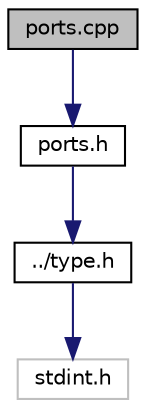 digraph "ports.cpp"
{
 // LATEX_PDF_SIZE
  edge [fontname="Helvetica",fontsize="10",labelfontname="Helvetica",labelfontsize="10"];
  node [fontname="Helvetica",fontsize="10",shape=record];
  Node0 [label="ports.cpp",height=0.2,width=0.4,color="black", fillcolor="grey75", style="filled", fontcolor="black",tooltip="Ports definitions file."];
  Node0 -> Node1 [color="midnightblue",fontsize="10",style="solid",fontname="Helvetica"];
  Node1 [label="ports.h",height=0.2,width=0.4,color="black", fillcolor="white", style="filled",URL="$ports_8h.html",tooltip="Ports header file. Provides a class for getting and setting values at different ports."];
  Node1 -> Node2 [color="midnightblue",fontsize="10",style="solid",fontname="Helvetica"];
  Node2 [label="../type.h",height=0.2,width=0.4,color="black", fillcolor="white", style="filled",URL="$type_8h.html",tooltip="Defines various special types and includes stdint.h."];
  Node2 -> Node3 [color="midnightblue",fontsize="10",style="solid",fontname="Helvetica"];
  Node3 [label="stdint.h",height=0.2,width=0.4,color="grey75", fillcolor="white", style="filled",tooltip=" "];
}
